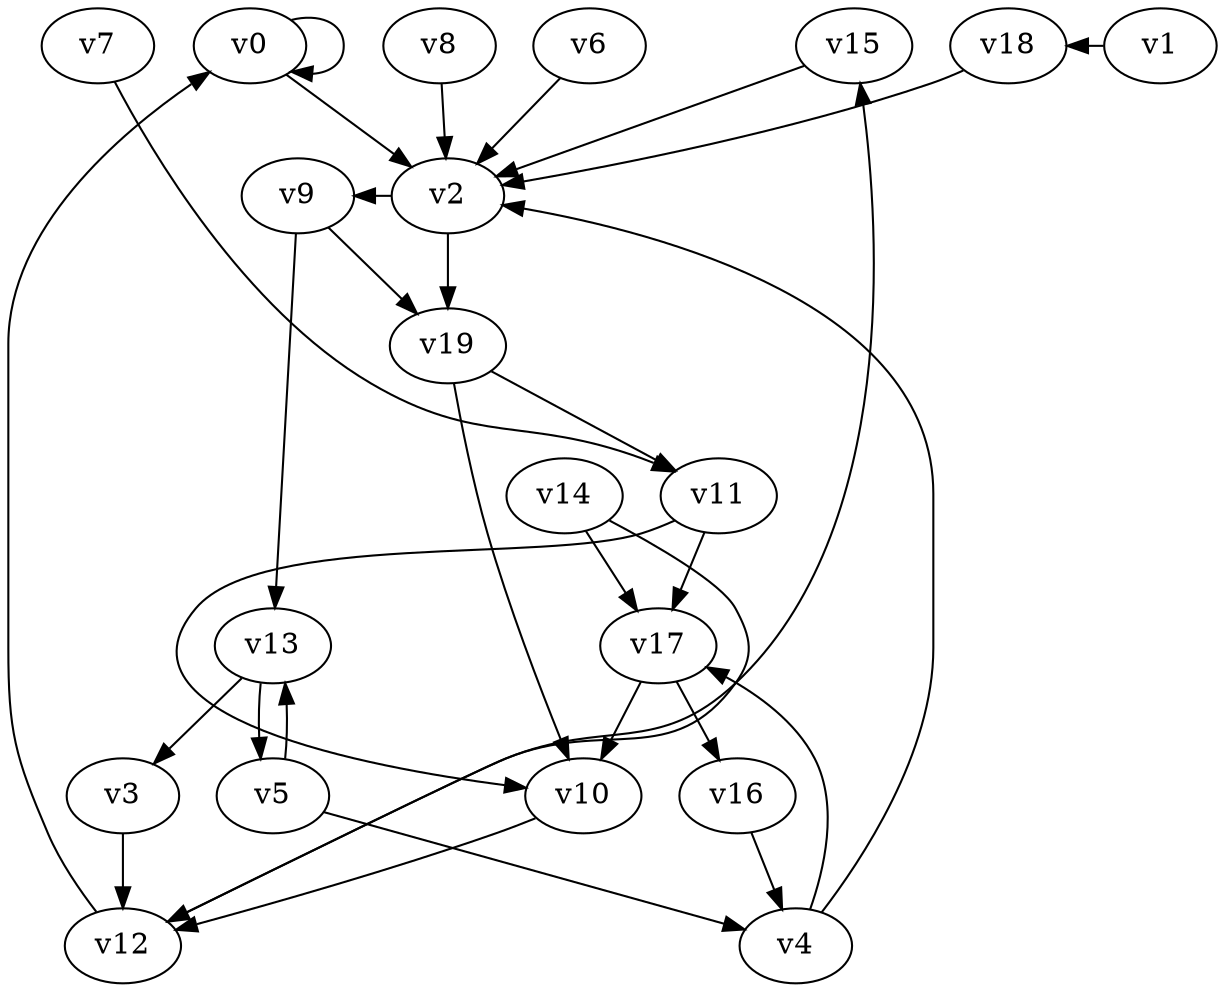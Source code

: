 // Benchmark game 20 - 20 vertices
// time_bound: 8
// targets: v12
digraph G {
    v0 [name="v0", player=1];
    v1 [name="v1", player=0];
    v2 [name="v2", player=0];
    v3 [name="v3", player=0];
    v4 [name="v4", player=0];
    v5 [name="v5", player=1];
    v6 [name="v6", player=1];
    v7 [name="v7", player=1];
    v8 [name="v8", player=0];
    v9 [name="v9", player=0];
    v10 [name="v10", player=0];
    v11 [name="v11", player=0];
    v12 [name="v12", player=1, target=1];
    v13 [name="v13", player=1];
    v14 [name="v14", player=0];
    v15 [name="v15", player=0];
    v16 [name="v16", player=1];
    v17 [name="v17", player=0];
    v18 [name="v18", player=0];
    v19 [name="v19", player=1];

    v0 -> v0;
    v1 -> v18 [constraint="t mod 5 == 0"];
    v2 -> v9 [constraint="t >= 5"];
    v3 -> v12;
    v4 -> v17;
    v5 -> v4;
    v6 -> v2;
    v7 -> v11 [constraint="t < 8"];
    v8 -> v2;
    v9 -> v19;
    v10 -> v12;
    v11 -> v10 [constraint="t < 12"];
    v12 -> v15 [constraint="t mod 5 == 3"];
    v13 -> v5;
    v14 -> v12 [constraint="t mod 4 == 1"];
    v15 -> v2 [constraint="t >= 4"];
    v16 -> v4;
    v17 -> v10;
    v18 -> v2 [constraint="t < 12"];
    v19 -> v11;
    v4 -> v2;
    v5 -> v13;
    v14 -> v17;
    v17 -> v16;
    v13 -> v3;
    v0 -> v2;
    v11 -> v17;
    v2 -> v19;
    v19 -> v10;
    v12 -> v0;
    v9 -> v13;
}
